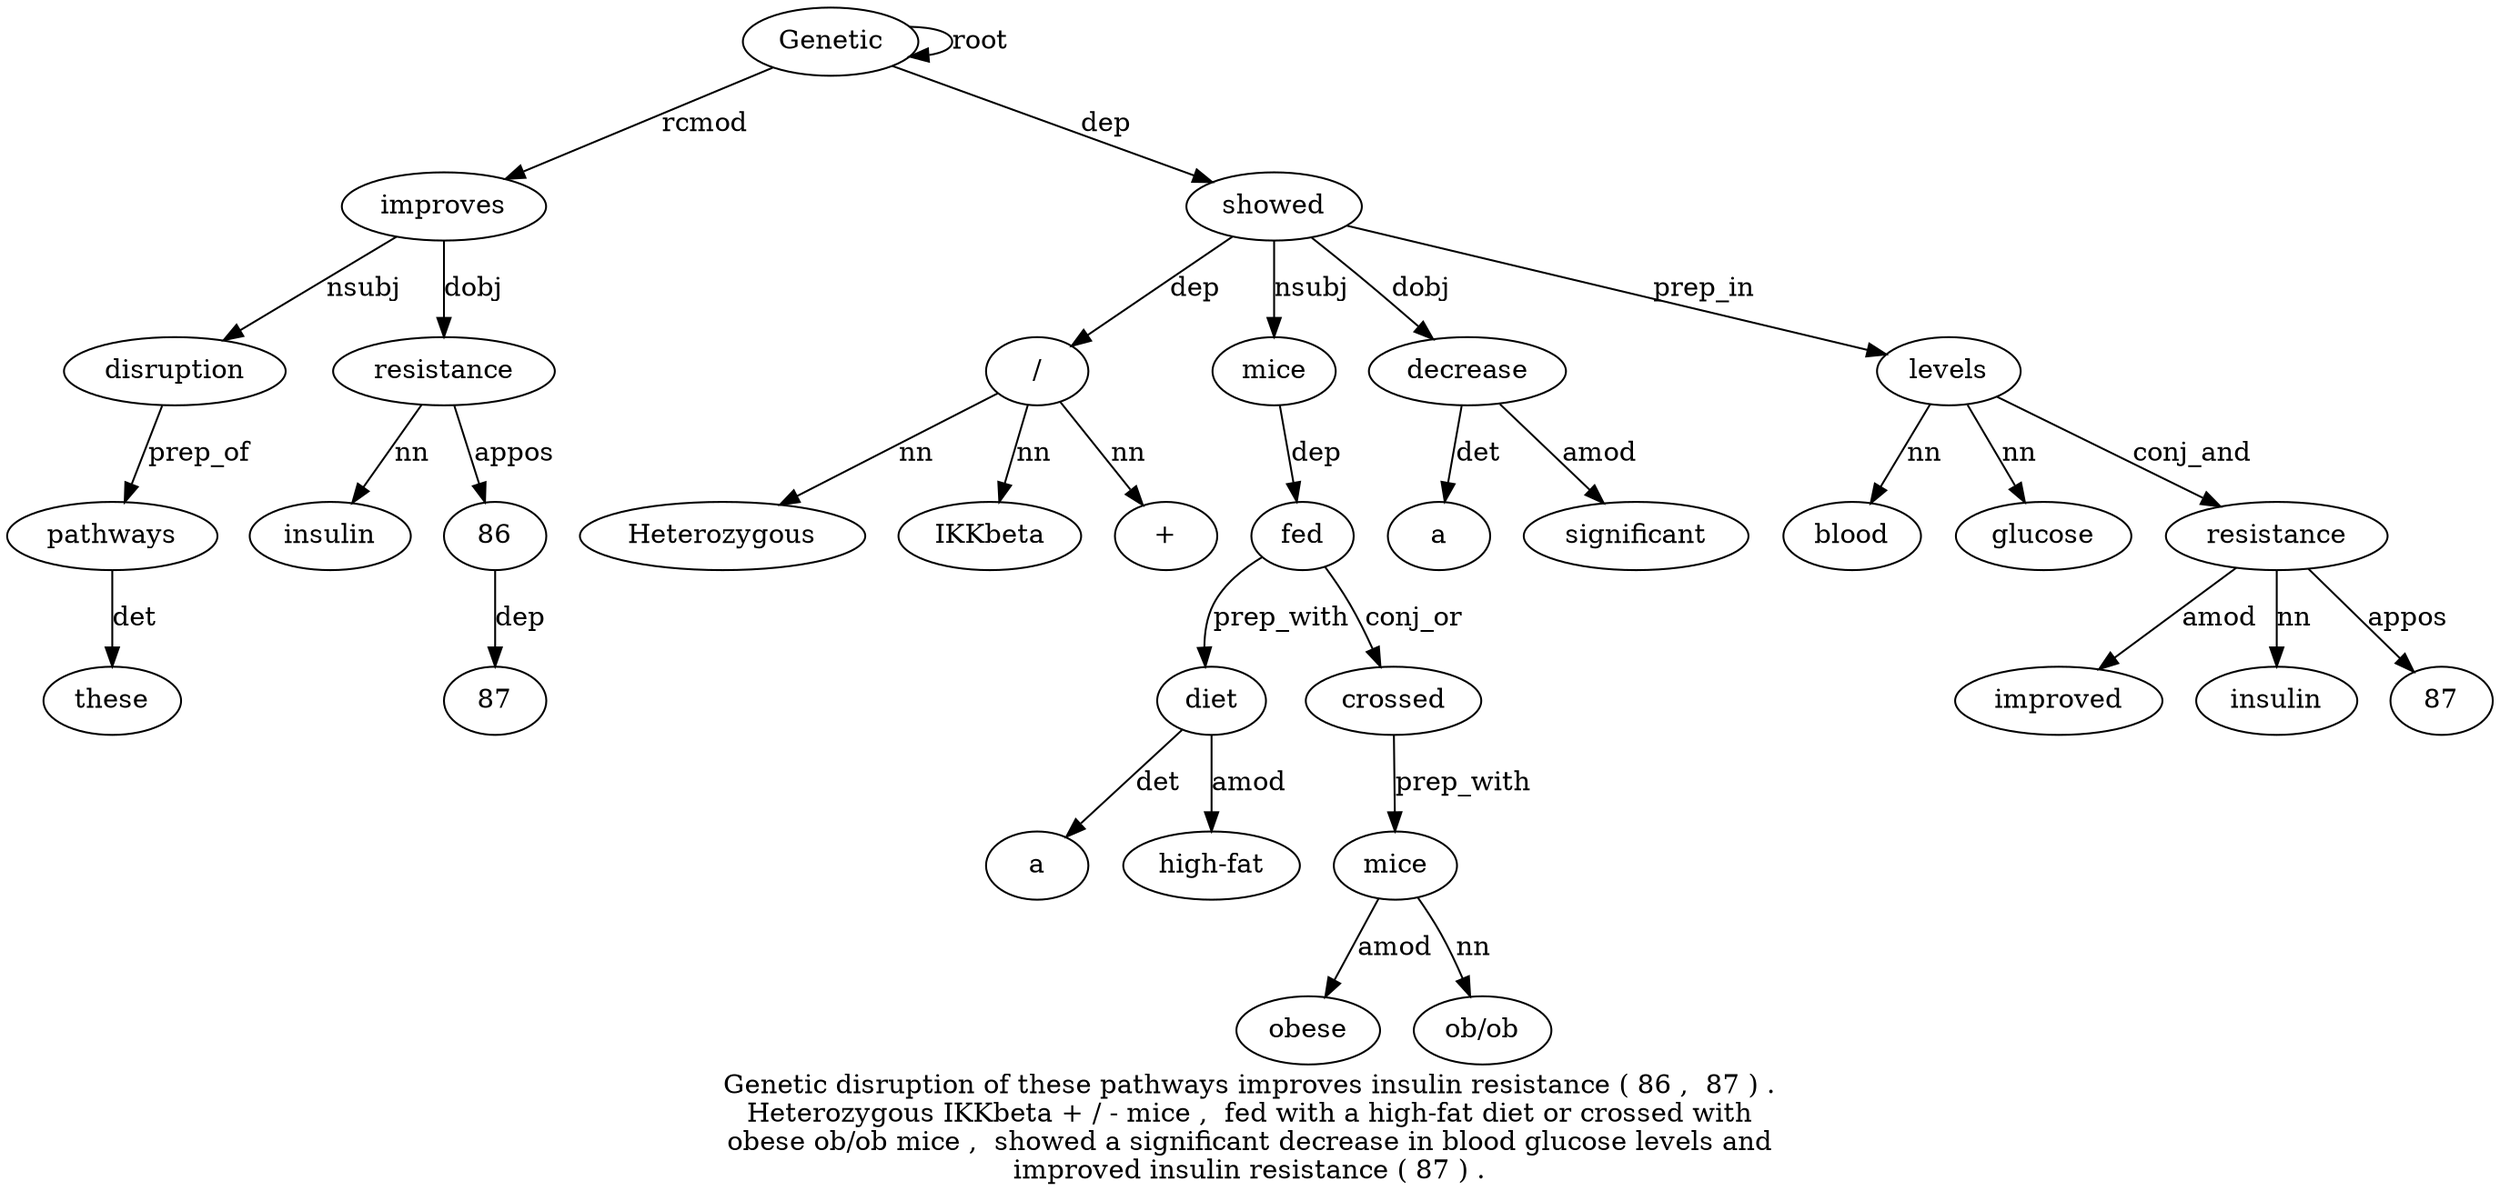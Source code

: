 digraph "Genetic disruption of these pathways improves insulin resistance ( 86 ,  87 ) . Heterozygous IKKbeta + / - mice ,  fed with a high-fat diet or crossed with obese ob/ob mice ,  showed a significant decrease in blood glucose levels and improved insulin resistance ( 87 ) ." {
label="Genetic disruption of these pathways improves insulin resistance ( 86 ,  87 ) .
Heterozygous IKKbeta + / - mice ,  fed with a high-fat diet or crossed with
obese ob/ob mice ,  showed a significant decrease in blood glucose levels and
improved insulin resistance ( 87 ) .";
Genetic1 [style=filled, fillcolor=white, label=Genetic];
Genetic1 -> Genetic1  [label=root];
improves6 [style=filled, fillcolor=white, label=improves];
disruption2 [style=filled, fillcolor=white, label=disruption];
improves6 -> disruption2  [label=nsubj];
pathways5 [style=filled, fillcolor=white, label=pathways];
these4 [style=filled, fillcolor=white, label=these];
pathways5 -> these4  [label=det];
disruption2 -> pathways5  [label=prep_of];
Genetic1 -> improves6  [label=rcmod];
resistance8 [style=filled, fillcolor=white, label=resistance];
insulin7 [style=filled, fillcolor=white, label=insulin];
resistance8 -> insulin7  [label=nn];
improves6 -> resistance8  [label=dobj];
8610 [style=filled, fillcolor=white, label=86];
resistance8 -> 8610  [label=appos];
8712 [style=filled, fillcolor=white, label=87];
8610 -> 8712  [label=dep];
"/18" [style=filled, fillcolor=white, label="/"];
Heterozygous15 [style=filled, fillcolor=white, label=Heterozygous];
"/18" -> Heterozygous15  [label=nn];
IKKbeta16 [style=filled, fillcolor=white, label=IKKbeta];
"/18" -> IKKbeta16  [label=nn];
"+17" [style=filled, fillcolor=white, label="+"];
"/18" -> "+17"  [label=nn];
showed34 [style=filled, fillcolor=white, label=showed];
showed34 -> "/18"  [label=dep];
mice20 [style=filled, fillcolor=white, label=mice];
showed34 -> mice20  [label=nsubj];
fed22 [style=filled, fillcolor=white, label=fed];
mice20 -> fed22  [label=dep];
diet26 [style=filled, fillcolor=white, label=diet];
a24 [style=filled, fillcolor=white, label=a];
diet26 -> a24  [label=det];
"high-fat25" [style=filled, fillcolor=white, label="high-fat"];
diet26 -> "high-fat25"  [label=amod];
fed22 -> diet26  [label=prep_with];
crossed28 [style=filled, fillcolor=white, label=crossed];
fed22 -> crossed28  [label=conj_or];
mice32 [style=filled, fillcolor=white, label=mice];
obese30 [style=filled, fillcolor=white, label=obese];
mice32 -> obese30  [label=amod];
"ob/ob31" [style=filled, fillcolor=white, label="ob/ob"];
mice32 -> "ob/ob31"  [label=nn];
crossed28 -> mice32  [label=prep_with];
Genetic1 -> showed34  [label=dep];
decrease37 [style=filled, fillcolor=white, label=decrease];
a35 [style=filled, fillcolor=white, label=a];
decrease37 -> a35  [label=det];
significant36 [style=filled, fillcolor=white, label=significant];
decrease37 -> significant36  [label=amod];
showed34 -> decrease37  [label=dobj];
levels41 [style=filled, fillcolor=white, label=levels];
blood39 [style=filled, fillcolor=white, label=blood];
levels41 -> blood39  [label=nn];
glucose40 [style=filled, fillcolor=white, label=glucose];
levels41 -> glucose40  [label=nn];
showed34 -> levels41  [label=prep_in];
resistance45 [style=filled, fillcolor=white, label=resistance];
improved43 [style=filled, fillcolor=white, label=improved];
resistance45 -> improved43  [label=amod];
insulin44 [style=filled, fillcolor=white, label=insulin];
resistance45 -> insulin44  [label=nn];
levels41 -> resistance45  [label=conj_and];
874 [style=filled, fillcolor=white, label=87];
resistance45 -> 874  [label=appos];
}
